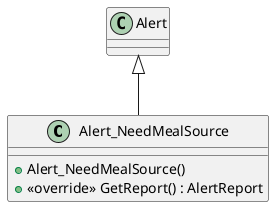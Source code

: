 @startuml
class Alert_NeedMealSource {
    + Alert_NeedMealSource()
    + <<override>> GetReport() : AlertReport
}
Alert <|-- Alert_NeedMealSource
@enduml
